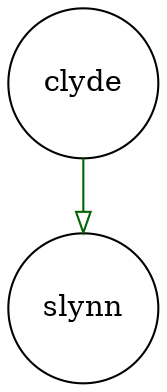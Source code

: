 digraph partagr_clyde_slynn { 
 K=0.6 
 "clyde" -> { "slynn" } [color="darkgreen", arrowhead="onormal", penwidth=1, href="#211"]; 
 "clyde" [shape="circle", fixedsize="true", height=1, width=1, style="filled", fillcolor="white", href="#clyde"]; 
 "slynn" [shape="circle", fixedsize="true", height=1, width=1, style="filled", fillcolor="white", href="#slynn"]; 

}